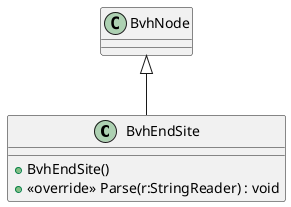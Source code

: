 @startuml
class BvhEndSite {
    + BvhEndSite()
    + <<override>> Parse(r:StringReader) : void
}
BvhNode <|-- BvhEndSite
@enduml
